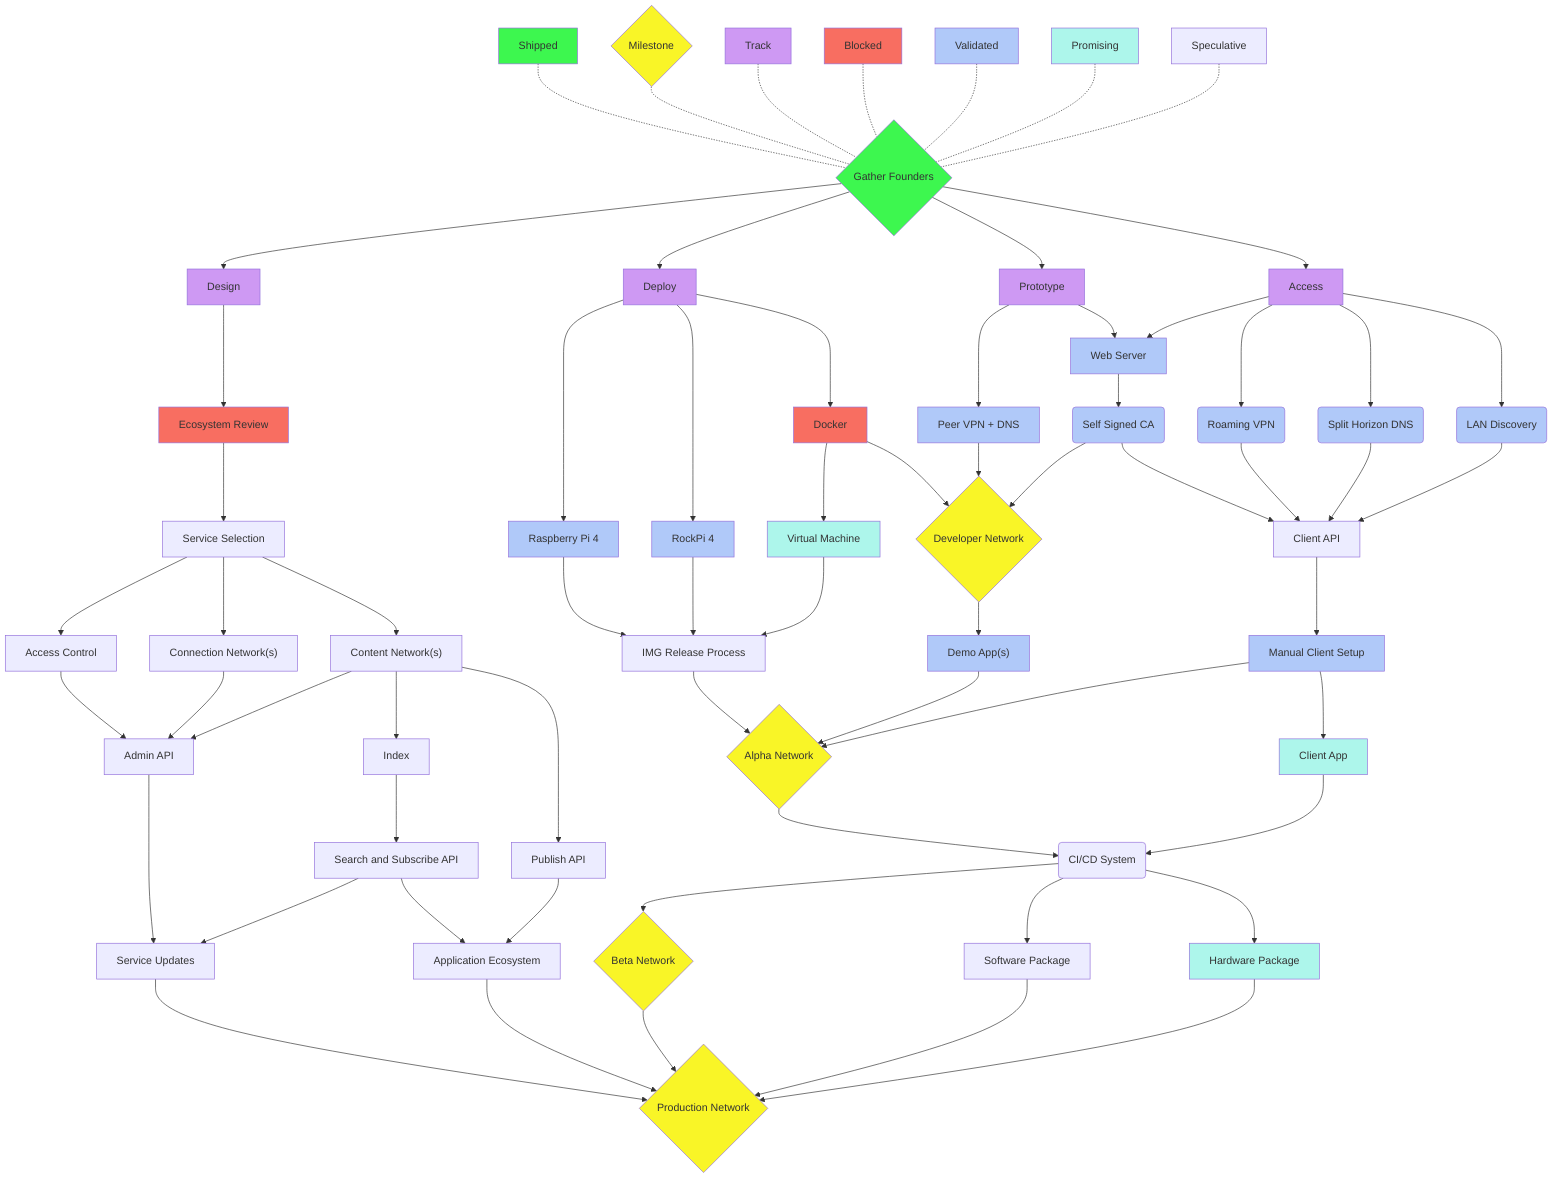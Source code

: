 graph TD
    XXXXXX[Shipped]
    X{Milestone}
    XX[Track]
    XXX[Validated]
    XXXX[Promising]
    XXXXX[Blocked]
    XXXXXXX[Speculative]

    XXXXXX -.- AAAAA
    X -.- AAAAA
    XX -.- AAAAA
    XXXXX -.- AAAAA
    XXX -.- AAAAA
    XXXX -.- AAAAA
    XXXXXXX -.- AAAAA
    AAAAA{Gather Founders}
    AAAAA --> AAAA
    AAAAA --> AA
    AAAAA --> AAC
    AAAAA --> AAA
    AAAA[Design] ---> DDDB[Ecosystem Review]
    DDDB --> DDDD
    DDDD[Service Selection] --> AFFF[Access Control]
    DDDD --> BBBB["Connection Network(s)"]
    DDDD --> CCCC["Content Network(s)"]
    AFFF --> AGGG[Admin API]
    BBBB --> AGGG
    CCCC --> AGGG
    CCCC --> IAAA[Index]
    IAAA --> IIII[Search and Subscribe API]
    CCCC --> HHHH[Publish API]
    AGGG --> JJJJ 
    IIII --> JJJJ[Service Updates]
    IIII --> LLLL[Application Ecosystem]
    HHHH --> LLLL

    AAA[Access] --> J(LAN Discovery)
    AAC[Prototype] --> GGG[Web Server]
    GGG --> I(Self Signed CA)
    AAC --> CCC[Peer VPN + DNS]
    AAA --> GGG
    AAA --> G(Roaming VPN)
    AAA --> H(Split Horizon DNS)
    I --> D
    G --> D[Client API]
    H --> D
    J --> D
    DD --> FF
    CC --> FF

    AA --> CC[RockPi 4]
    AA --> DD[Raspberry Pi 4]
    EE --> FF[IMG Release Process]
    AA[Deploy] ---> BB[Docker]
    BB --> DDD{Developer Network}
    BB --> EE[Virtual Machine]
    FF --> EEE
    BBB --> EEE
    CCC --> DDD
    I --> DDD

    JJJJ --> MMMM{Production Network}
    LLLL --> MMMM
    III --> MMMM
    NNN --> MMMM
    OOO --> MMMM

    
    E --> EEE{Alpha Network}
    HHH --> NNN[Software Package]
    HHH --> OOO[Hardware Package]
    EEE --> HHH(CI/CD System)
    
    DDD --> BBB["Demo App(s)"]
    
    D --> E[Manual Client Setup] 
    E --> FFFF[Client App]

    FFFF --> HHH
    HHH --> III{Beta Network}

    style X fill:#F9F527
    style DDD fill:#F9F527
    style EEE fill:#F9F527
    style III fill:#F9F527
    style MMMM fill:#F9F527

    style XX fill:#CE99F3
    style AAAA fill:#CE99F3
    style AA fill:#CE99F3
    style AAA fill:#CE99F3
    style AAC fill:#CE99F3

    style XXX fill: #B0C9F9
    style CCC fill:#B0C9F9
    style GGG fill:#B0C9F9
    style G fill:#B0C9F9
    style H fill:#B0C9F9
    style J fill:#B0C9F9
    style CC fill:#B0C9F9
    style DD fill:#B0C9F9
    style BBB fill: #B0C9F9
    style E fill: #B0C9F9
    style I fill:#B0C9F9
    

    style XXXX fill:#ADF6EB
    style EE fill:#ADF6EB
    style FFFF fill:#ADF6EB
    style OOO fill: #ADF6EB

    style XXXXX fill:#F86E61
    style BB fill:#F86E61
    style DDDB fill:#F86E61


    style XXXXXX fill:#3DF74F
    style AAAAA fill:#3DF74F